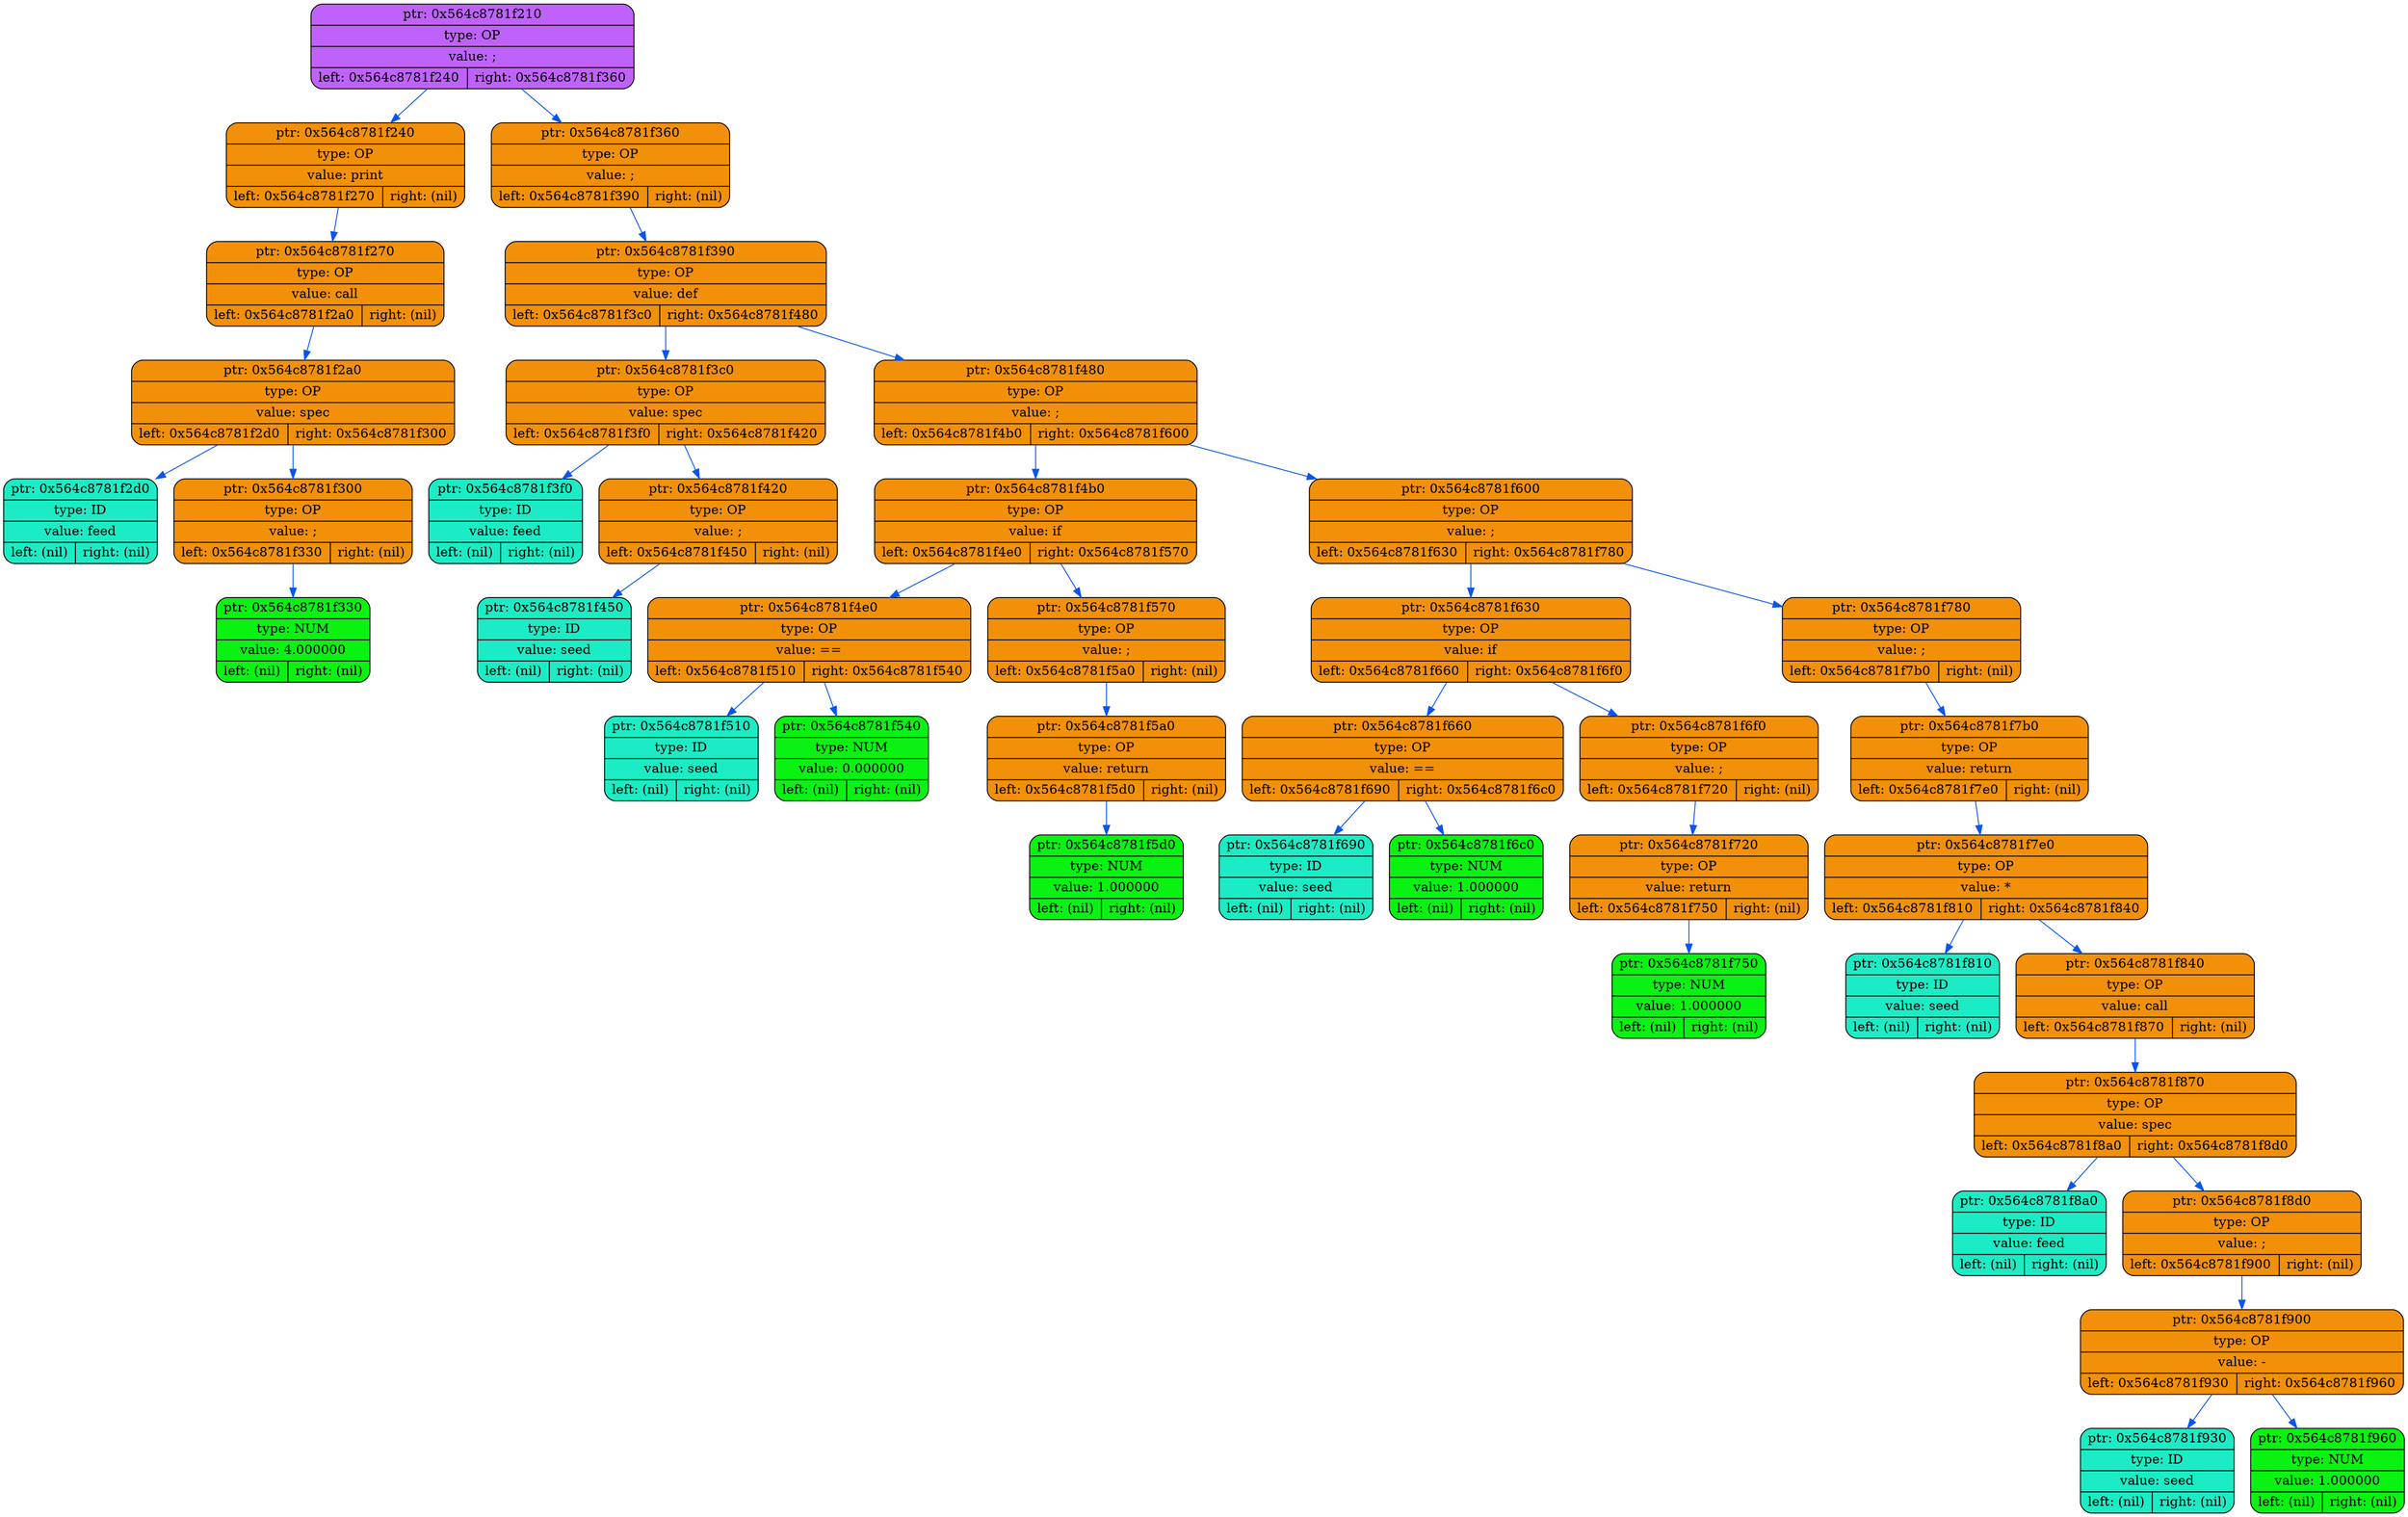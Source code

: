 digraph
{
    rankdir=TP

        node0x564c8781f210[shape=record,style="rounded,filled",fillcolor="#BF62FC",label="{ ptr: 0x564c8781f210 | type: OP | value: ;| { left: 0x564c8781f240 | right: 0x564c8781f360 }}"];
    node0x564c8781f210 -> node0x564c8781f240[color="#0855F0"]
    node0x564c8781f240[shape=record,style="rounded,filled",fillcolor="#F2900A",label="{ ptr: 0x564c8781f240 | type: OP | value: print| { left: 0x564c8781f270 | right: (nil) }}"];
    node0x564c8781f240 -> node0x564c8781f270[color="#0855F0"]
    node0x564c8781f270[shape=record,style="rounded,filled",fillcolor="#F2900A",label="{ ptr: 0x564c8781f270 | type: OP | value: call| { left: 0x564c8781f2a0 | right: (nil) }}"];
    node0x564c8781f270 -> node0x564c8781f2a0[color="#0855F0"]
    node0x564c8781f2a0[shape=record,style="rounded,filled",fillcolor="#F2900A",label="{ ptr: 0x564c8781f2a0 | type: OP | value: spec| { left: 0x564c8781f2d0 | right: 0x564c8781f300 }}"];
    node0x564c8781f2a0 -> node0x564c8781f2d0[color="#0855F0"]
    node0x564c8781f2d0[shape=record,style="rounded,filled",fillcolor="#1BECC5",label="{ ptr: 0x564c8781f2d0 | type: ID | value: feed| { left: (nil) | right: (nil) }}"];
    node0x564c8781f2a0 -> node0x564c8781f300[color="#0855F0"]
    node0x564c8781f300[shape=record,style="rounded,filled",fillcolor="#F2900A",label="{ ptr: 0x564c8781f300 | type: OP | value: ;| { left: 0x564c8781f330 | right: (nil) }}"];
    node0x564c8781f300 -> node0x564c8781f330[color="#0855F0"]
    node0x564c8781f330[shape=record,style="rounded,filled",fillcolor="#0AF212",label="{ ptr: 0x564c8781f330 | type: NUM | value: 4.000000| { left: (nil) | right: (nil) }}"];
    node0x564c8781f210 -> node0x564c8781f360[color="#0855F0"]
    node0x564c8781f360[shape=record,style="rounded,filled",fillcolor="#F2900A",label="{ ptr: 0x564c8781f360 | type: OP | value: ;| { left: 0x564c8781f390 | right: (nil) }}"];
    node0x564c8781f360 -> node0x564c8781f390[color="#0855F0"]
    node0x564c8781f390[shape=record,style="rounded,filled",fillcolor="#F2900A",label="{ ptr: 0x564c8781f390 | type: OP | value: def| { left: 0x564c8781f3c0 | right: 0x564c8781f480 }}"];
    node0x564c8781f390 -> node0x564c8781f3c0[color="#0855F0"]
    node0x564c8781f3c0[shape=record,style="rounded,filled",fillcolor="#F2900A",label="{ ptr: 0x564c8781f3c0 | type: OP | value: spec| { left: 0x564c8781f3f0 | right: 0x564c8781f420 }}"];
    node0x564c8781f3c0 -> node0x564c8781f3f0[color="#0855F0"]
    node0x564c8781f3f0[shape=record,style="rounded,filled",fillcolor="#1BECC5",label="{ ptr: 0x564c8781f3f0 | type: ID | value: feed| { left: (nil) | right: (nil) }}"];
    node0x564c8781f3c0 -> node0x564c8781f420[color="#0855F0"]
    node0x564c8781f420[shape=record,style="rounded,filled",fillcolor="#F2900A",label="{ ptr: 0x564c8781f420 | type: OP | value: ;| { left: 0x564c8781f450 | right: (nil) }}"];
    node0x564c8781f420 -> node0x564c8781f450[color="#0855F0"]
    node0x564c8781f450[shape=record,style="rounded,filled",fillcolor="#1BECC5",label="{ ptr: 0x564c8781f450 | type: ID | value: seed| { left: (nil) | right: (nil) }}"];
    node0x564c8781f390 -> node0x564c8781f480[color="#0855F0"]
    node0x564c8781f480[shape=record,style="rounded,filled",fillcolor="#F2900A",label="{ ptr: 0x564c8781f480 | type: OP | value: ;| { left: 0x564c8781f4b0 | right: 0x564c8781f600 }}"];
    node0x564c8781f480 -> node0x564c8781f4b0[color="#0855F0"]
    node0x564c8781f4b0[shape=record,style="rounded,filled",fillcolor="#F2900A",label="{ ptr: 0x564c8781f4b0 | type: OP | value: if| { left: 0x564c8781f4e0 | right: 0x564c8781f570 }}"];
    node0x564c8781f4b0 -> node0x564c8781f4e0[color="#0855F0"]
    node0x564c8781f4e0[shape=record,style="rounded,filled",fillcolor="#F2900A",label="{ ptr: 0x564c8781f4e0 | type: OP | value: ==| { left: 0x564c8781f510 | right: 0x564c8781f540 }}"];
    node0x564c8781f4e0 -> node0x564c8781f510[color="#0855F0"]
    node0x564c8781f510[shape=record,style="rounded,filled",fillcolor="#1BECC5",label="{ ptr: 0x564c8781f510 | type: ID | value: seed| { left: (nil) | right: (nil) }}"];
    node0x564c8781f4e0 -> node0x564c8781f540[color="#0855F0"]
    node0x564c8781f540[shape=record,style="rounded,filled",fillcolor="#0AF212",label="{ ptr: 0x564c8781f540 | type: NUM | value: 0.000000| { left: (nil) | right: (nil) }}"];
    node0x564c8781f4b0 -> node0x564c8781f570[color="#0855F0"]
    node0x564c8781f570[shape=record,style="rounded,filled",fillcolor="#F2900A",label="{ ptr: 0x564c8781f570 | type: OP | value: ;| { left: 0x564c8781f5a0 | right: (nil) }}"];
    node0x564c8781f570 -> node0x564c8781f5a0[color="#0855F0"]
    node0x564c8781f5a0[shape=record,style="rounded,filled",fillcolor="#F2900A",label="{ ptr: 0x564c8781f5a0 | type: OP | value: return| { left: 0x564c8781f5d0 | right: (nil) }}"];
    node0x564c8781f5a0 -> node0x564c8781f5d0[color="#0855F0"]
    node0x564c8781f5d0[shape=record,style="rounded,filled",fillcolor="#0AF212",label="{ ptr: 0x564c8781f5d0 | type: NUM | value: 1.000000| { left: (nil) | right: (nil) }}"];
    node0x564c8781f480 -> node0x564c8781f600[color="#0855F0"]
    node0x564c8781f600[shape=record,style="rounded,filled",fillcolor="#F2900A",label="{ ptr: 0x564c8781f600 | type: OP | value: ;| { left: 0x564c8781f630 | right: 0x564c8781f780 }}"];
    node0x564c8781f600 -> node0x564c8781f630[color="#0855F0"]
    node0x564c8781f630[shape=record,style="rounded,filled",fillcolor="#F2900A",label="{ ptr: 0x564c8781f630 | type: OP | value: if| { left: 0x564c8781f660 | right: 0x564c8781f6f0 }}"];
    node0x564c8781f630 -> node0x564c8781f660[color="#0855F0"]
    node0x564c8781f660[shape=record,style="rounded,filled",fillcolor="#F2900A",label="{ ptr: 0x564c8781f660 | type: OP | value: ==| { left: 0x564c8781f690 | right: 0x564c8781f6c0 }}"];
    node0x564c8781f660 -> node0x564c8781f690[color="#0855F0"]
    node0x564c8781f690[shape=record,style="rounded,filled",fillcolor="#1BECC5",label="{ ptr: 0x564c8781f690 | type: ID | value: seed| { left: (nil) | right: (nil) }}"];
    node0x564c8781f660 -> node0x564c8781f6c0[color="#0855F0"]
    node0x564c8781f6c0[shape=record,style="rounded,filled",fillcolor="#0AF212",label="{ ptr: 0x564c8781f6c0 | type: NUM | value: 1.000000| { left: (nil) | right: (nil) }}"];
    node0x564c8781f630 -> node0x564c8781f6f0[color="#0855F0"]
    node0x564c8781f6f0[shape=record,style="rounded,filled",fillcolor="#F2900A",label="{ ptr: 0x564c8781f6f0 | type: OP | value: ;| { left: 0x564c8781f720 | right: (nil) }}"];
    node0x564c8781f6f0 -> node0x564c8781f720[color="#0855F0"]
    node0x564c8781f720[shape=record,style="rounded,filled",fillcolor="#F2900A",label="{ ptr: 0x564c8781f720 | type: OP | value: return| { left: 0x564c8781f750 | right: (nil) }}"];
    node0x564c8781f720 -> node0x564c8781f750[color="#0855F0"]
    node0x564c8781f750[shape=record,style="rounded,filled",fillcolor="#0AF212",label="{ ptr: 0x564c8781f750 | type: NUM | value: 1.000000| { left: (nil) | right: (nil) }}"];
    node0x564c8781f600 -> node0x564c8781f780[color="#0855F0"]
    node0x564c8781f780[shape=record,style="rounded,filled",fillcolor="#F2900A",label="{ ptr: 0x564c8781f780 | type: OP | value: ;| { left: 0x564c8781f7b0 | right: (nil) }}"];
    node0x564c8781f780 -> node0x564c8781f7b0[color="#0855F0"]
    node0x564c8781f7b0[shape=record,style="rounded,filled",fillcolor="#F2900A",label="{ ptr: 0x564c8781f7b0 | type: OP | value: return| { left: 0x564c8781f7e0 | right: (nil) }}"];
    node0x564c8781f7b0 -> node0x564c8781f7e0[color="#0855F0"]
    node0x564c8781f7e0[shape=record,style="rounded,filled",fillcolor="#F2900A",label="{ ptr: 0x564c8781f7e0 | type: OP | value: *| { left: 0x564c8781f810 | right: 0x564c8781f840 }}"];
    node0x564c8781f7e0 -> node0x564c8781f810[color="#0855F0"]
    node0x564c8781f810[shape=record,style="rounded,filled",fillcolor="#1BECC5",label="{ ptr: 0x564c8781f810 | type: ID | value: seed| { left: (nil) | right: (nil) }}"];
    node0x564c8781f7e0 -> node0x564c8781f840[color="#0855F0"]
    node0x564c8781f840[shape=record,style="rounded,filled",fillcolor="#F2900A",label="{ ptr: 0x564c8781f840 | type: OP | value: call| { left: 0x564c8781f870 | right: (nil) }}"];
    node0x564c8781f840 -> node0x564c8781f870[color="#0855F0"]
    node0x564c8781f870[shape=record,style="rounded,filled",fillcolor="#F2900A",label="{ ptr: 0x564c8781f870 | type: OP | value: spec| { left: 0x564c8781f8a0 | right: 0x564c8781f8d0 }}"];
    node0x564c8781f870 -> node0x564c8781f8a0[color="#0855F0"]
    node0x564c8781f8a0[shape=record,style="rounded,filled",fillcolor="#1BECC5",label="{ ptr: 0x564c8781f8a0 | type: ID | value: feed| { left: (nil) | right: (nil) }}"];
    node0x564c8781f870 -> node0x564c8781f8d0[color="#0855F0"]
    node0x564c8781f8d0[shape=record,style="rounded,filled",fillcolor="#F2900A",label="{ ptr: 0x564c8781f8d0 | type: OP | value: ;| { left: 0x564c8781f900 | right: (nil) }}"];
    node0x564c8781f8d0 -> node0x564c8781f900[color="#0855F0"]
    node0x564c8781f900[shape=record,style="rounded,filled",fillcolor="#F2900A",label="{ ptr: 0x564c8781f900 | type: OP | value: -| { left: 0x564c8781f930 | right: 0x564c8781f960 }}"];
    node0x564c8781f900 -> node0x564c8781f930[color="#0855F0"]
    node0x564c8781f930[shape=record,style="rounded,filled",fillcolor="#1BECC5",label="{ ptr: 0x564c8781f930 | type: ID | value: seed| { left: (nil) | right: (nil) }}"];
    node0x564c8781f900 -> node0x564c8781f960[color="#0855F0"]
    node0x564c8781f960[shape=record,style="rounded,filled",fillcolor="#0AF212",label="{ ptr: 0x564c8781f960 | type: NUM | value: 1.000000| { left: (nil) | right: (nil) }}"];
}